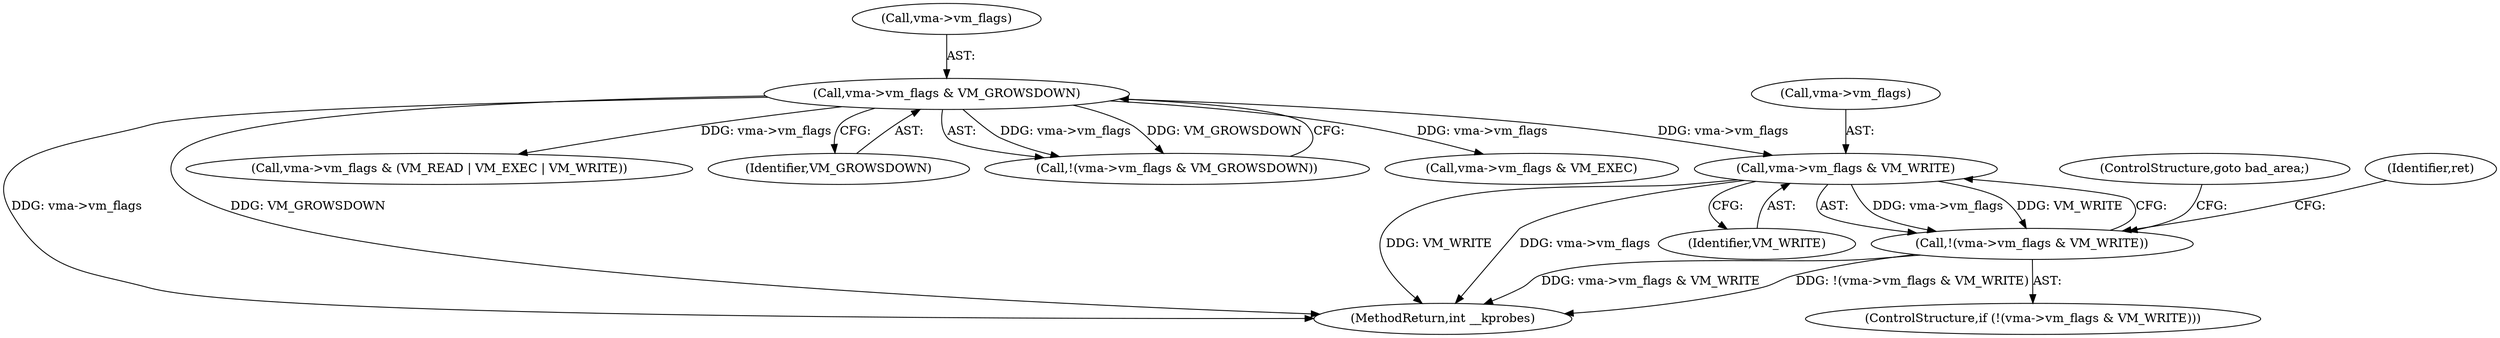 digraph "0_linux_a8b0ca17b80e92faab46ee7179ba9e99ccb61233_20@pointer" {
"1000373" [label="(Call,vma->vm_flags & VM_WRITE)"];
"1000264" [label="(Call,vma->vm_flags & VM_GROWSDOWN)"];
"1000372" [label="(Call,!(vma->vm_flags & VM_WRITE))"];
"1000378" [label="(ControlStructure,goto bad_area;)"];
"1000399" [label="(Identifier,ret)"];
"1000374" [label="(Call,vma->vm_flags)"];
"1000557" [label="(MethodReturn,int __kprobes)"];
"1000264" [label="(Call,vma->vm_flags & VM_GROWSDOWN)"];
"1000373" [label="(Call,vma->vm_flags & VM_WRITE)"];
"1000388" [label="(Call,vma->vm_flags & (VM_READ | VM_EXEC | VM_WRITE))"];
"1000371" [label="(ControlStructure,if (!(vma->vm_flags & VM_WRITE)))"];
"1000268" [label="(Identifier,VM_GROWSDOWN)"];
"1000263" [label="(Call,!(vma->vm_flags & VM_GROWSDOWN))"];
"1000265" [label="(Call,vma->vm_flags)"];
"1000377" [label="(Identifier,VM_WRITE)"];
"1000372" [label="(Call,!(vma->vm_flags & VM_WRITE))"];
"1000350" [label="(Call,vma->vm_flags & VM_EXEC)"];
"1000373" -> "1000372"  [label="AST: "];
"1000373" -> "1000377"  [label="CFG: "];
"1000374" -> "1000373"  [label="AST: "];
"1000377" -> "1000373"  [label="AST: "];
"1000372" -> "1000373"  [label="CFG: "];
"1000373" -> "1000557"  [label="DDG: VM_WRITE"];
"1000373" -> "1000557"  [label="DDG: vma->vm_flags"];
"1000373" -> "1000372"  [label="DDG: vma->vm_flags"];
"1000373" -> "1000372"  [label="DDG: VM_WRITE"];
"1000264" -> "1000373"  [label="DDG: vma->vm_flags"];
"1000264" -> "1000263"  [label="AST: "];
"1000264" -> "1000268"  [label="CFG: "];
"1000265" -> "1000264"  [label="AST: "];
"1000268" -> "1000264"  [label="AST: "];
"1000263" -> "1000264"  [label="CFG: "];
"1000264" -> "1000557"  [label="DDG: vma->vm_flags"];
"1000264" -> "1000557"  [label="DDG: VM_GROWSDOWN"];
"1000264" -> "1000263"  [label="DDG: vma->vm_flags"];
"1000264" -> "1000263"  [label="DDG: VM_GROWSDOWN"];
"1000264" -> "1000350"  [label="DDG: vma->vm_flags"];
"1000264" -> "1000388"  [label="DDG: vma->vm_flags"];
"1000372" -> "1000371"  [label="AST: "];
"1000378" -> "1000372"  [label="CFG: "];
"1000399" -> "1000372"  [label="CFG: "];
"1000372" -> "1000557"  [label="DDG: vma->vm_flags & VM_WRITE"];
"1000372" -> "1000557"  [label="DDG: !(vma->vm_flags & VM_WRITE)"];
}
